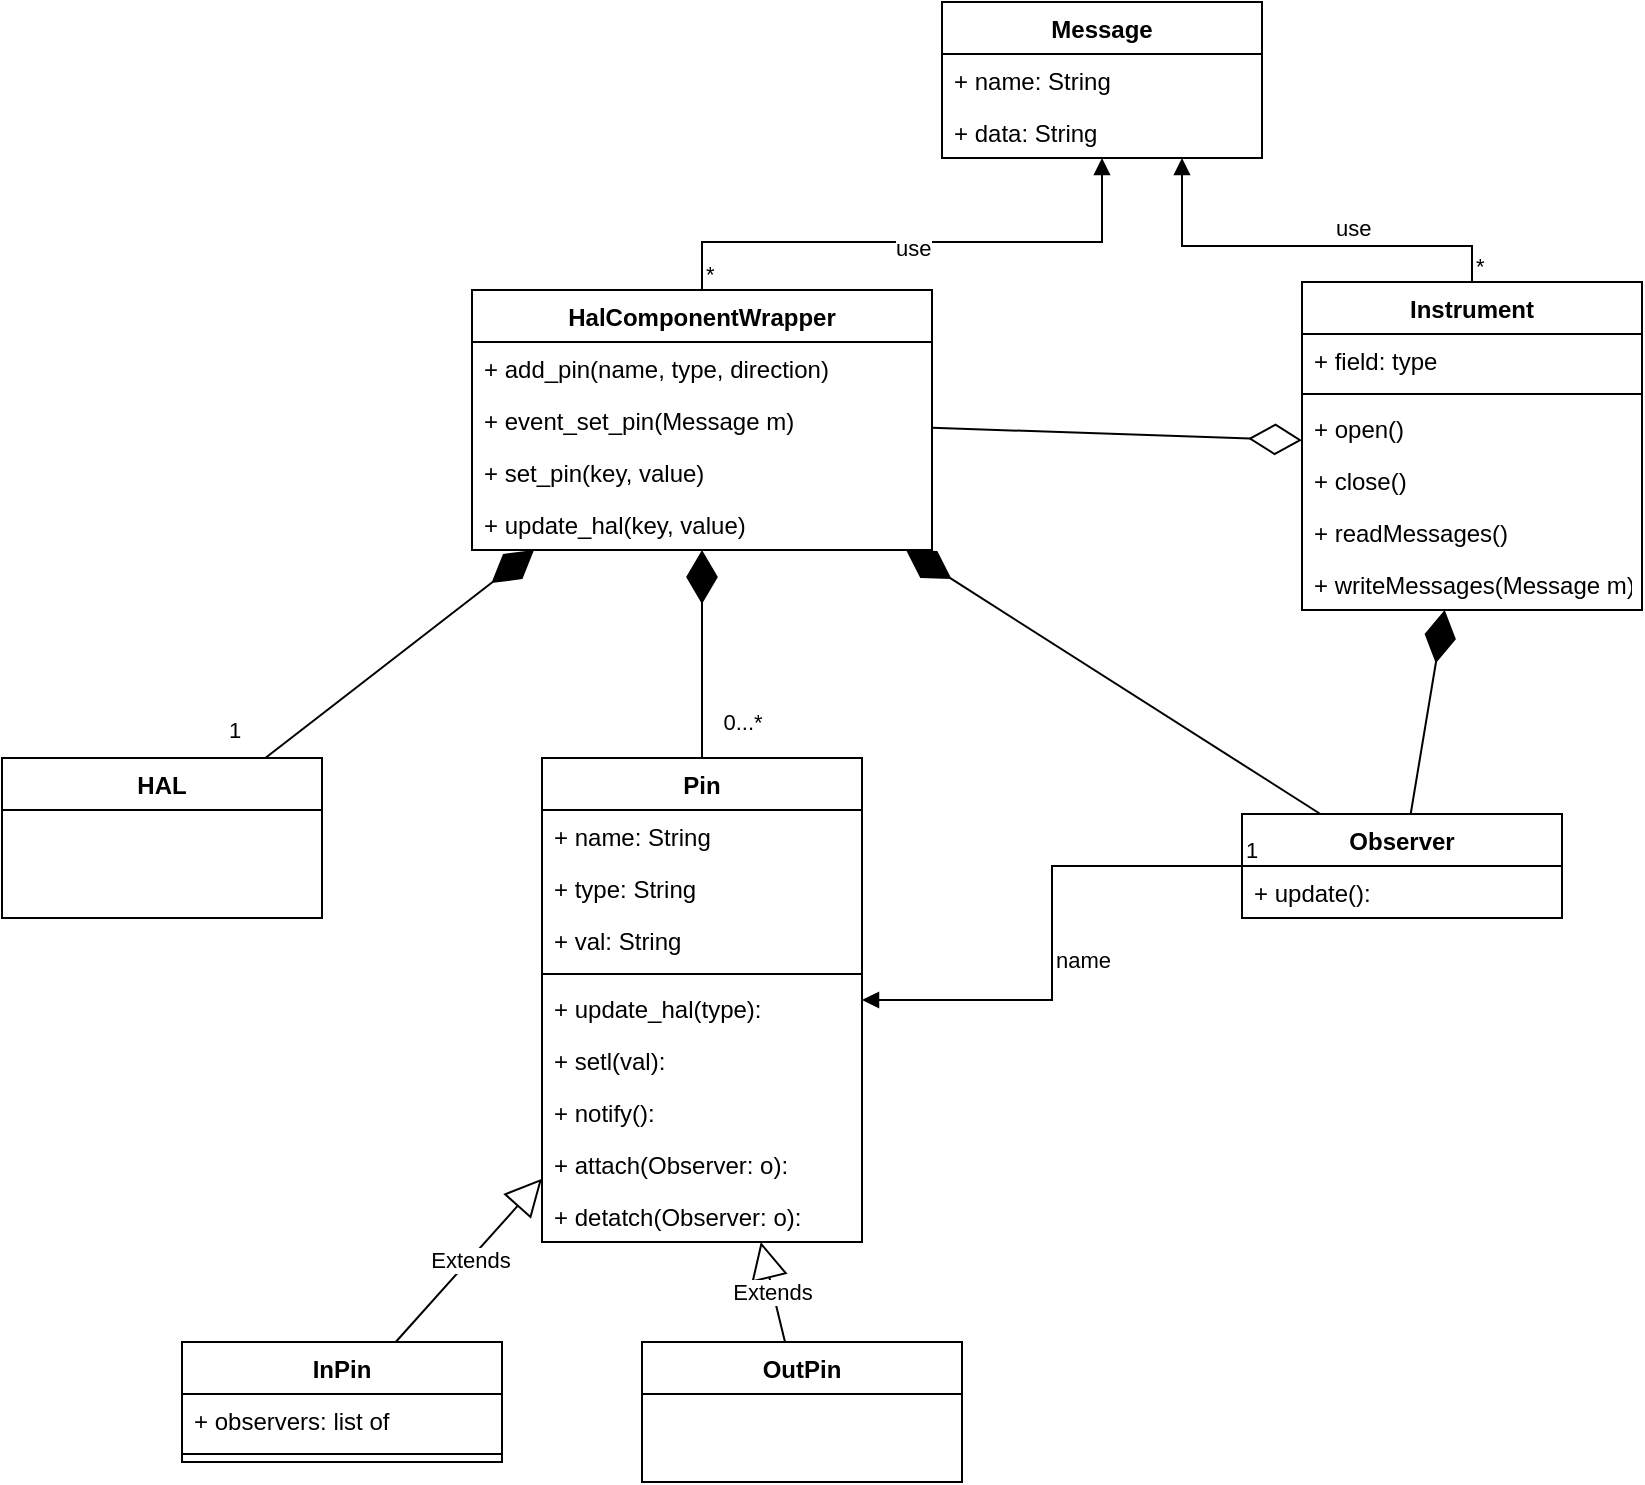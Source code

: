 <mxfile version="17.2.4" type="device"><diagram id="YOJ0iatFjT3r8OHa-BNa" name="Page-1"><mxGraphModel dx="1101" dy="864" grid="1" gridSize="10" guides="1" tooltips="1" connect="1" arrows="1" fold="1" page="1" pageScale="1" pageWidth="1169" pageHeight="827" math="0" shadow="0"><root><mxCell id="0"/><mxCell id="1" parent="0"/><mxCell id="opE-Iim08aGjFx3m-HyR-18" value="Instrument" style="swimlane;fontStyle=1;align=center;verticalAlign=top;childLayout=stackLayout;horizontal=1;startSize=26;horizontalStack=0;resizeParent=1;resizeParentMax=0;resizeLast=0;collapsible=1;marginBottom=0;" parent="1" vertex="1"><mxGeometry x="720" y="190" width="170" height="164" as="geometry"/></mxCell><mxCell id="opE-Iim08aGjFx3m-HyR-19" value="+ field: type" style="text;strokeColor=none;fillColor=none;align=left;verticalAlign=top;spacingLeft=4;spacingRight=4;overflow=hidden;rotatable=0;points=[[0,0.5],[1,0.5]];portConstraint=eastwest;" parent="opE-Iim08aGjFx3m-HyR-18" vertex="1"><mxGeometry y="26" width="170" height="26" as="geometry"/></mxCell><mxCell id="opE-Iim08aGjFx3m-HyR-20" value="" style="line;strokeWidth=1;fillColor=none;align=left;verticalAlign=middle;spacingTop=-1;spacingLeft=3;spacingRight=3;rotatable=0;labelPosition=right;points=[];portConstraint=eastwest;" parent="opE-Iim08aGjFx3m-HyR-18" vertex="1"><mxGeometry y="52" width="170" height="8" as="geometry"/></mxCell><mxCell id="opE-Iim08aGjFx3m-HyR-21" value="+ open()" style="text;strokeColor=none;fillColor=none;align=left;verticalAlign=top;spacingLeft=4;spacingRight=4;overflow=hidden;rotatable=0;points=[[0,0.5],[1,0.5]];portConstraint=eastwest;" parent="opE-Iim08aGjFx3m-HyR-18" vertex="1"><mxGeometry y="60" width="170" height="26" as="geometry"/></mxCell><mxCell id="opE-Iim08aGjFx3m-HyR-23" value="+ close()" style="text;strokeColor=none;fillColor=none;align=left;verticalAlign=top;spacingLeft=4;spacingRight=4;overflow=hidden;rotatable=0;points=[[0,0.5],[1,0.5]];portConstraint=eastwest;" parent="opE-Iim08aGjFx3m-HyR-18" vertex="1"><mxGeometry y="86" width="170" height="26" as="geometry"/></mxCell><mxCell id="opE-Iim08aGjFx3m-HyR-22" value="+ readMessages()" style="text;strokeColor=none;fillColor=none;align=left;verticalAlign=top;spacingLeft=4;spacingRight=4;overflow=hidden;rotatable=0;points=[[0,0.5],[1,0.5]];portConstraint=eastwest;" parent="opE-Iim08aGjFx3m-HyR-18" vertex="1"><mxGeometry y="112" width="170" height="26" as="geometry"/></mxCell><mxCell id="opE-Iim08aGjFx3m-HyR-24" value="+ writeMessages(Message m)" style="text;strokeColor=none;fillColor=none;align=left;verticalAlign=top;spacingLeft=4;spacingRight=4;overflow=hidden;rotatable=0;points=[[0,0.5],[1,0.5]];portConstraint=eastwest;" parent="opE-Iim08aGjFx3m-HyR-18" vertex="1"><mxGeometry y="138" width="170" height="26" as="geometry"/></mxCell><mxCell id="opE-Iim08aGjFx3m-HyR-25" value="Message" style="swimlane;fontStyle=1;align=center;verticalAlign=top;childLayout=stackLayout;horizontal=1;startSize=26;horizontalStack=0;resizeParent=1;resizeParentMax=0;resizeLast=0;collapsible=1;marginBottom=0;" parent="1" vertex="1"><mxGeometry x="540" y="50" width="160" height="78" as="geometry"/></mxCell><mxCell id="opE-Iim08aGjFx3m-HyR-26" value="+ name: String" style="text;strokeColor=none;fillColor=none;align=left;verticalAlign=top;spacingLeft=4;spacingRight=4;overflow=hidden;rotatable=0;points=[[0,0.5],[1,0.5]];portConstraint=eastwest;" parent="opE-Iim08aGjFx3m-HyR-25" vertex="1"><mxGeometry y="26" width="160" height="26" as="geometry"/></mxCell><mxCell id="opE-Iim08aGjFx3m-HyR-29" value="+ data: String" style="text;strokeColor=none;fillColor=none;align=left;verticalAlign=top;spacingLeft=4;spacingRight=4;overflow=hidden;rotatable=0;points=[[0,0.5],[1,0.5]];portConstraint=eastwest;" parent="opE-Iim08aGjFx3m-HyR-25" vertex="1"><mxGeometry y="52" width="160" height="26" as="geometry"/></mxCell><mxCell id="opE-Iim08aGjFx3m-HyR-30" value="Observer" style="swimlane;fontStyle=1;align=center;verticalAlign=top;childLayout=stackLayout;horizontal=1;startSize=26;horizontalStack=0;resizeParent=1;resizeParentMax=0;resizeLast=0;collapsible=1;marginBottom=0;" parent="1" vertex="1"><mxGeometry x="690" y="456" width="160" height="52" as="geometry"/></mxCell><mxCell id="opE-Iim08aGjFx3m-HyR-33" value="+ update(): " style="text;strokeColor=none;fillColor=none;align=left;verticalAlign=top;spacingLeft=4;spacingRight=4;overflow=hidden;rotatable=0;points=[[0,0.5],[1,0.5]];portConstraint=eastwest;" parent="opE-Iim08aGjFx3m-HyR-30" vertex="1"><mxGeometry y="26" width="160" height="26" as="geometry"/></mxCell><mxCell id="opE-Iim08aGjFx3m-HyR-34" value="Pin" style="swimlane;fontStyle=1;align=center;verticalAlign=top;childLayout=stackLayout;horizontal=1;startSize=26;horizontalStack=0;resizeParent=1;resizeParentMax=0;resizeLast=0;collapsible=1;marginBottom=0;" parent="1" vertex="1"><mxGeometry x="340" y="428" width="160" height="242" as="geometry"/></mxCell><mxCell id="opE-Iim08aGjFx3m-HyR-35" value="+ name: String" style="text;strokeColor=none;fillColor=none;align=left;verticalAlign=top;spacingLeft=4;spacingRight=4;overflow=hidden;rotatable=0;points=[[0,0.5],[1,0.5]];portConstraint=eastwest;" parent="opE-Iim08aGjFx3m-HyR-34" vertex="1"><mxGeometry y="26" width="160" height="26" as="geometry"/></mxCell><mxCell id="opE-Iim08aGjFx3m-HyR-38" value="+ type: String" style="text;strokeColor=none;fillColor=none;align=left;verticalAlign=top;spacingLeft=4;spacingRight=4;overflow=hidden;rotatable=0;points=[[0,0.5],[1,0.5]];portConstraint=eastwest;" parent="opE-Iim08aGjFx3m-HyR-34" vertex="1"><mxGeometry y="52" width="160" height="26" as="geometry"/></mxCell><mxCell id="opE-Iim08aGjFx3m-HyR-39" value="+ val: String" style="text;strokeColor=none;fillColor=none;align=left;verticalAlign=top;spacingLeft=4;spacingRight=4;overflow=hidden;rotatable=0;points=[[0,0.5],[1,0.5]];portConstraint=eastwest;" parent="opE-Iim08aGjFx3m-HyR-34" vertex="1"><mxGeometry y="78" width="160" height="26" as="geometry"/></mxCell><mxCell id="opE-Iim08aGjFx3m-HyR-45" value="" style="line;strokeWidth=1;fillColor=none;align=left;verticalAlign=middle;spacingTop=-1;spacingLeft=3;spacingRight=3;rotatable=0;labelPosition=right;points=[];portConstraint=eastwest;" parent="opE-Iim08aGjFx3m-HyR-34" vertex="1"><mxGeometry y="104" width="160" height="8" as="geometry"/></mxCell><mxCell id="opE-Iim08aGjFx3m-HyR-44" value="+ update_hal(type):" style="text;strokeColor=none;fillColor=none;align=left;verticalAlign=top;spacingLeft=4;spacingRight=4;overflow=hidden;rotatable=0;points=[[0,0.5],[1,0.5]];portConstraint=eastwest;" parent="opE-Iim08aGjFx3m-HyR-34" vertex="1"><mxGeometry y="112" width="160" height="26" as="geometry"/></mxCell><mxCell id="opE-Iim08aGjFx3m-HyR-46" value="+ setl(val):" style="text;strokeColor=none;fillColor=none;align=left;verticalAlign=top;spacingLeft=4;spacingRight=4;overflow=hidden;rotatable=0;points=[[0,0.5],[1,0.5]];portConstraint=eastwest;" parent="opE-Iim08aGjFx3m-HyR-34" vertex="1"><mxGeometry y="138" width="160" height="26" as="geometry"/></mxCell><mxCell id="opE-Iim08aGjFx3m-HyR-43" value="+ notify():" style="text;strokeColor=none;fillColor=none;align=left;verticalAlign=top;spacingLeft=4;spacingRight=4;overflow=hidden;rotatable=0;points=[[0,0.5],[1,0.5]];portConstraint=eastwest;" parent="opE-Iim08aGjFx3m-HyR-34" vertex="1"><mxGeometry y="164" width="160" height="26" as="geometry"/></mxCell><mxCell id="YSpH2EbixBkL8Y1AUvkY-3" value="+ attach(Observer: o):" style="text;strokeColor=none;fillColor=none;align=left;verticalAlign=top;spacingLeft=4;spacingRight=4;overflow=hidden;rotatable=0;points=[[0,0.5],[1,0.5]];portConstraint=eastwest;" vertex="1" parent="opE-Iim08aGjFx3m-HyR-34"><mxGeometry y="190" width="160" height="26" as="geometry"/></mxCell><mxCell id="YSpH2EbixBkL8Y1AUvkY-5" value="+ detatch(Observer: o):" style="text;strokeColor=none;fillColor=none;align=left;verticalAlign=top;spacingLeft=4;spacingRight=4;overflow=hidden;rotatable=0;points=[[0,0.5],[1,0.5]];portConstraint=eastwest;" vertex="1" parent="opE-Iim08aGjFx3m-HyR-34"><mxGeometry y="216" width="160" height="26" as="geometry"/></mxCell><mxCell id="opE-Iim08aGjFx3m-HyR-40" value="InPin" style="swimlane;fontStyle=1;align=center;verticalAlign=top;childLayout=stackLayout;horizontal=1;startSize=26;horizontalStack=0;resizeParent=1;resizeParentMax=0;resizeLast=0;collapsible=1;marginBottom=0;" parent="1" vertex="1"><mxGeometry x="160" y="720" width="160" height="60" as="geometry"/></mxCell><mxCell id="opE-Iim08aGjFx3m-HyR-41" value="+ observers: list of" style="text;strokeColor=none;fillColor=none;align=left;verticalAlign=top;spacingLeft=4;spacingRight=4;overflow=hidden;rotatable=0;points=[[0,0.5],[1,0.5]];portConstraint=eastwest;" parent="opE-Iim08aGjFx3m-HyR-40" vertex="1"><mxGeometry y="26" width="160" height="26" as="geometry"/></mxCell><mxCell id="opE-Iim08aGjFx3m-HyR-42" value="" style="line;strokeWidth=1;fillColor=none;align=left;verticalAlign=middle;spacingTop=-1;spacingLeft=3;spacingRight=3;rotatable=0;labelPosition=right;points=[];portConstraint=eastwest;" parent="opE-Iim08aGjFx3m-HyR-40" vertex="1"><mxGeometry y="52" width="160" height="8" as="geometry"/></mxCell><mxCell id="opE-Iim08aGjFx3m-HyR-47" value="OutPin" style="swimlane;fontStyle=1;align=center;verticalAlign=top;childLayout=stackLayout;horizontal=1;startSize=26;horizontalStack=0;resizeParent=1;resizeParentMax=0;resizeLast=0;collapsible=1;marginBottom=0;" parent="1" vertex="1"><mxGeometry x="390" y="720" width="160" height="70" as="geometry"/></mxCell><mxCell id="opE-Iim08aGjFx3m-HyR-54" value="Extends" style="endArrow=block;endSize=16;endFill=0;html=1;rounded=0;" parent="1" source="opE-Iim08aGjFx3m-HyR-40" target="opE-Iim08aGjFx3m-HyR-34" edge="1"><mxGeometry width="160" relative="1" as="geometry"><mxPoint x="480" y="468" as="sourcePoint"/><mxPoint x="640" y="468" as="targetPoint"/></mxGeometry></mxCell><mxCell id="opE-Iim08aGjFx3m-HyR-55" value="Extends" style="endArrow=block;endSize=16;endFill=0;html=1;rounded=0;" parent="1" source="opE-Iim08aGjFx3m-HyR-47" target="opE-Iim08aGjFx3m-HyR-34" edge="1"><mxGeometry width="160" relative="1" as="geometry"><mxPoint x="325.672" y="668" as="sourcePoint"/><mxPoint x="371.045" y="592" as="targetPoint"/></mxGeometry></mxCell><mxCell id="opE-Iim08aGjFx3m-HyR-56" value="HalComponentWrapper" style="swimlane;fontStyle=1;align=center;verticalAlign=top;childLayout=stackLayout;horizontal=1;startSize=26;horizontalStack=0;resizeParent=1;resizeParentMax=0;resizeLast=0;collapsible=1;marginBottom=0;" parent="1" vertex="1"><mxGeometry x="305" y="194" width="230" height="130" as="geometry"/></mxCell><mxCell id="opE-Iim08aGjFx3m-HyR-59" value="+ add_pin(name, type, direction)" style="text;strokeColor=none;fillColor=none;align=left;verticalAlign=top;spacingLeft=4;spacingRight=4;overflow=hidden;rotatable=0;points=[[0,0.5],[1,0.5]];portConstraint=eastwest;" parent="opE-Iim08aGjFx3m-HyR-56" vertex="1"><mxGeometry y="26" width="230" height="26" as="geometry"/></mxCell><mxCell id="opE-Iim08aGjFx3m-HyR-64" value="+ event_set_pin(Message m)" style="text;strokeColor=none;fillColor=none;align=left;verticalAlign=top;spacingLeft=4;spacingRight=4;overflow=hidden;rotatable=0;points=[[0,0.5],[1,0.5]];portConstraint=eastwest;" parent="opE-Iim08aGjFx3m-HyR-56" vertex="1"><mxGeometry y="52" width="230" height="26" as="geometry"/></mxCell><mxCell id="opE-Iim08aGjFx3m-HyR-65" value="+ set_pin(key, value)" style="text;strokeColor=none;fillColor=none;align=left;verticalAlign=top;spacingLeft=4;spacingRight=4;overflow=hidden;rotatable=0;points=[[0,0.5],[1,0.5]];portConstraint=eastwest;" parent="opE-Iim08aGjFx3m-HyR-56" vertex="1"><mxGeometry y="78" width="230" height="26" as="geometry"/></mxCell><mxCell id="opE-Iim08aGjFx3m-HyR-66" value="+ update_hal(key, value)" style="text;strokeColor=none;fillColor=none;align=left;verticalAlign=top;spacingLeft=4;spacingRight=4;overflow=hidden;rotatable=0;points=[[0,0.5],[1,0.5]];portConstraint=eastwest;" parent="opE-Iim08aGjFx3m-HyR-56" vertex="1"><mxGeometry y="104" width="230" height="26" as="geometry"/></mxCell><mxCell id="opE-Iim08aGjFx3m-HyR-60" value="HAL" style="swimlane;fontStyle=1;align=center;verticalAlign=top;childLayout=stackLayout;horizontal=1;startSize=26;horizontalStack=0;resizeParent=1;resizeParentMax=0;resizeLast=0;collapsible=1;marginBottom=0;" parent="1" vertex="1"><mxGeometry x="70" y="428" width="160" height="80" as="geometry"/></mxCell><mxCell id="opE-Iim08aGjFx3m-HyR-68" value="1" style="endArrow=diamondThin;endFill=1;endSize=24;html=1;rounded=0;" parent="1" source="opE-Iim08aGjFx3m-HyR-60" target="opE-Iim08aGjFx3m-HyR-56" edge="1"><mxGeometry x="-1" y="21" width="160" relative="1" as="geometry"><mxPoint x="490" y="414" as="sourcePoint"/><mxPoint x="650" y="414" as="targetPoint"/><mxPoint x="-3" y="3" as="offset"/></mxGeometry></mxCell><mxCell id="opE-Iim08aGjFx3m-HyR-69" value="0...*" style="endArrow=diamondThin;endFill=1;endSize=24;html=1;rounded=0;" parent="1" source="opE-Iim08aGjFx3m-HyR-34" target="opE-Iim08aGjFx3m-HyR-56" edge="1"><mxGeometry x="-0.641" y="-20" width="160" relative="1" as="geometry"><mxPoint x="490" y="414" as="sourcePoint"/><mxPoint x="650" y="414" as="targetPoint"/><mxPoint as="offset"/></mxGeometry></mxCell><mxCell id="opE-Iim08aGjFx3m-HyR-71" value="" style="endArrow=diamondThin;endFill=0;endSize=24;html=1;rounded=0;" parent="1" source="opE-Iim08aGjFx3m-HyR-56" target="opE-Iim08aGjFx3m-HyR-18" edge="1"><mxGeometry width="160" relative="1" as="geometry"><mxPoint x="370" y="394" as="sourcePoint"/><mxPoint x="530" y="394" as="targetPoint"/></mxGeometry></mxCell><mxCell id="opE-Iim08aGjFx3m-HyR-72" value="use" style="endArrow=block;endFill=1;html=1;edgeStyle=orthogonalEdgeStyle;align=left;verticalAlign=top;rounded=0;" parent="1" source="opE-Iim08aGjFx3m-HyR-56" target="opE-Iim08aGjFx3m-HyR-25" edge="1"><mxGeometry x="-0.11" y="10" relative="1" as="geometry"><mxPoint x="300" y="160" as="sourcePoint"/><mxPoint x="530" y="420" as="targetPoint"/><Array as="points"><mxPoint x="420" y="170"/><mxPoint x="620" y="170"/></Array><mxPoint as="offset"/></mxGeometry></mxCell><mxCell id="opE-Iim08aGjFx3m-HyR-73" value="*" style="edgeLabel;resizable=0;html=1;align=left;verticalAlign=bottom;" parent="opE-Iim08aGjFx3m-HyR-72" connectable="0" vertex="1"><mxGeometry x="-1" relative="1" as="geometry"/></mxCell><mxCell id="opE-Iim08aGjFx3m-HyR-74" value="use" style="endArrow=block;endFill=1;html=1;edgeStyle=orthogonalEdgeStyle;align=left;verticalAlign=top;rounded=0;exitX=0.5;exitY=0;exitDx=0;exitDy=0;" parent="1" source="opE-Iim08aGjFx3m-HyR-18" target="opE-Iim08aGjFx3m-HyR-25" edge="1"><mxGeometry x="-0.15" y="-22" relative="1" as="geometry"><mxPoint x="370" y="420" as="sourcePoint"/><mxPoint x="530" y="420" as="targetPoint"/><Array as="points"><mxPoint x="805" y="172"/><mxPoint x="660" y="172"/></Array><mxPoint as="offset"/></mxGeometry></mxCell><mxCell id="opE-Iim08aGjFx3m-HyR-75" value="*" style="edgeLabel;resizable=0;html=1;align=left;verticalAlign=bottom;" parent="opE-Iim08aGjFx3m-HyR-74" connectable="0" vertex="1"><mxGeometry x="-1" relative="1" as="geometry"/></mxCell><mxCell id="YSpH2EbixBkL8Y1AUvkY-15" value="" style="endArrow=diamondThin;endFill=1;endSize=24;html=1;rounded=0;" edge="1" parent="1" source="opE-Iim08aGjFx3m-HyR-30" target="opE-Iim08aGjFx3m-HyR-56"><mxGeometry width="160" relative="1" as="geometry"><mxPoint x="480" y="440" as="sourcePoint"/><mxPoint x="640" y="440" as="targetPoint"/></mxGeometry></mxCell><mxCell id="YSpH2EbixBkL8Y1AUvkY-16" value="" style="endArrow=diamondThin;endFill=1;endSize=24;html=1;rounded=0;" edge="1" parent="1" source="opE-Iim08aGjFx3m-HyR-30" target="opE-Iim08aGjFx3m-HyR-18"><mxGeometry width="160" relative="1" as="geometry"><mxPoint x="682.96" y="590.988" as="sourcePoint"/><mxPoint x="493.856" y="360" as="targetPoint"/></mxGeometry></mxCell><mxCell id="YSpH2EbixBkL8Y1AUvkY-20" value="name" style="endArrow=block;endFill=1;html=1;edgeStyle=orthogonalEdgeStyle;align=left;verticalAlign=top;rounded=0;" edge="1" parent="1" source="opE-Iim08aGjFx3m-HyR-30" target="opE-Iim08aGjFx3m-HyR-34"><mxGeometry relative="1" as="geometry"><mxPoint x="480" y="440" as="sourcePoint"/><mxPoint x="640" y="440" as="targetPoint"/></mxGeometry></mxCell><mxCell id="YSpH2EbixBkL8Y1AUvkY-21" value="1" style="edgeLabel;resizable=0;html=1;align=left;verticalAlign=bottom;" connectable="0" vertex="1" parent="YSpH2EbixBkL8Y1AUvkY-20"><mxGeometry x="-1" relative="1" as="geometry"/></mxCell></root></mxGraphModel></diagram></mxfile>